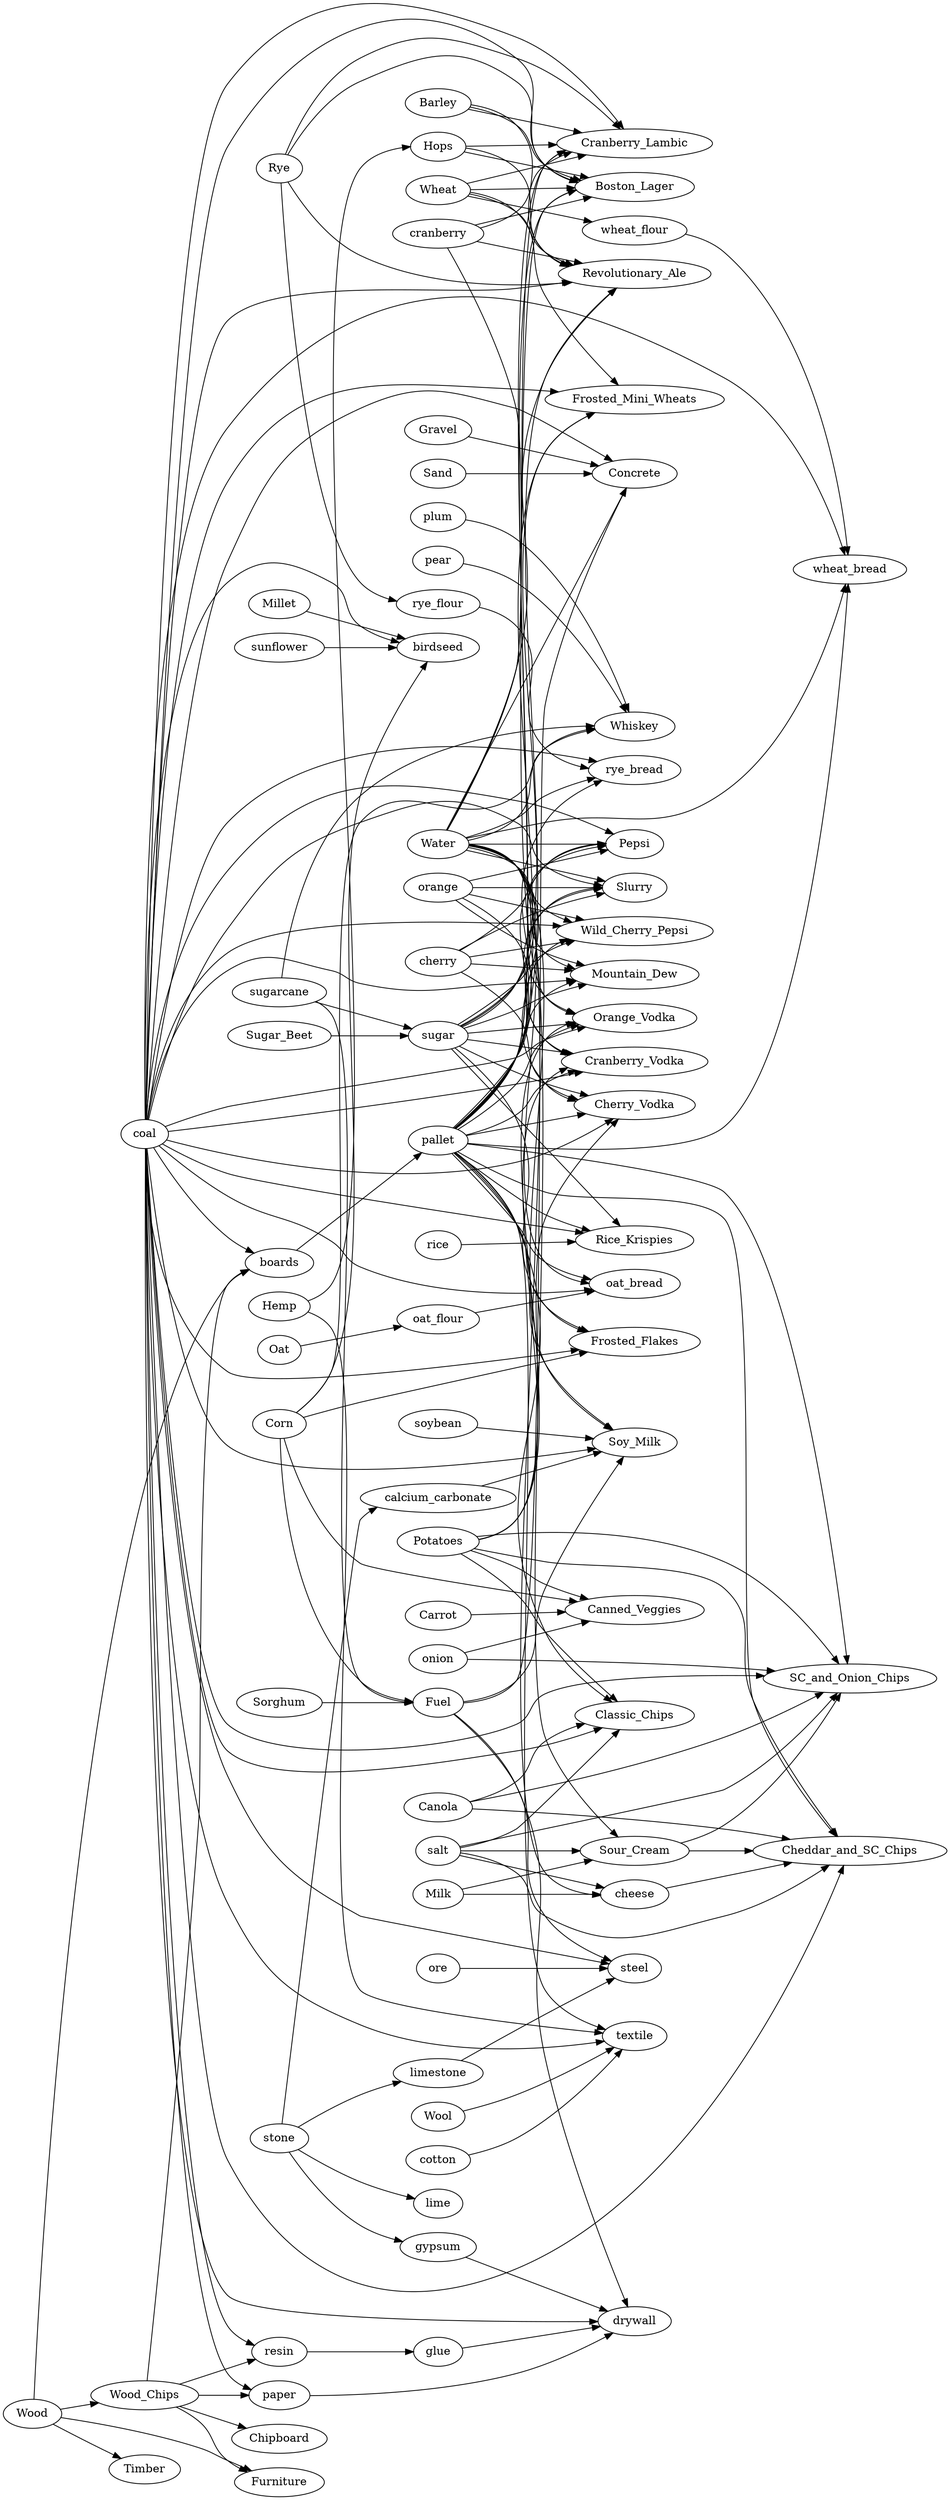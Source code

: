 digraph pv {
    rankdir=LR;

    Wood -> boards
    Wood -> Wood_Chips

    boards -> pallet

    // Blackcap Birdseed
    Millet      -> birdseed
    sunflower   -> birdseed
    Corn        -> birdseed
    coal        -> birdseed

    // Grain Mill
    Wheat   -> wheat_flour
    Rye     -> rye_flour
    Oat     -> oat_flour

    // Sugar Refinery
    Sugar_Beet  -> sugar
    sugarcane   -> sugar

    // Hops and Props
    Hemp        -> Hops

    // Pjevs Concrete
    Sand        -> Concrete
    Gravel      -> Concrete
    Water       -> Concrete
    Fuel        -> Concrete
    coal        -> Concrete

    // Heartland Bread
    coal        -> wheat_bread
    Water       -> wheat_bread
    pallet      -> wheat_bread
    wheat_flour -> wheat_bread

    coal        -> oat_bread
    Water       -> oat_bread
    pallet      -> oat_bread
    oat_flour   -> oat_bread

    coal        -> rye_bread
    Water       -> rye_bread
    pallet      -> rye_bread
    rye_flour   -> rye_bread

    // Cogent Forest Products
    Wood_Chips  -> paper
    coal        -> paper

    Wood_Chips  -> resin
    coal        -> resin

    Wood_Chips  -> boards
    coal        -> boards

    // Sam Adams
    coal        -> Boston_Lager
    Wheat       -> Boston_Lager
    Barley      -> Boston_Lager
    Hops        -> Boston_Lager
    cranberry   -> Boston_Lager
    Rye         -> Boston_Lager
    Water       -> Boston_Lager
    pallet      -> Boston_Lager

    coal        -> Revolutionary_Ale
    Wheat       -> Revolutionary_Ale
    Barley      -> Revolutionary_Ale
    Hops        -> Revolutionary_Ale
    cranberry   -> Revolutionary_Ale
    Rye         -> Revolutionary_Ale
    Water       -> Revolutionary_Ale
    pallet      -> Revolutionary_Ale

    coal        -> Cranberry_Lambic
    Wheat       -> Cranberry_Lambic
    Barley      -> Cranberry_Lambic
    Hops        -> Cranberry_Lambic
    cranberry   -> Cranberry_Lambic
    Rye         -> Cranberry_Lambic
    Water       -> Cranberry_Lambic
    pallet      -> Cranberry_Lambic

    // Kellogs
    coal        -> Frosted_Mini_Wheats
    Wheat       -> Frosted_Mini_Wheats
    sugar       -> Frosted_Mini_Wheats
    pallet      -> Frosted_Mini_Wheats

    coal        -> Frosted_Flakes
    Corn        -> Frosted_Flakes
    sugar       -> Frosted_Flakes
    pallet      -> Frosted_Flakes

    coal        -> Rice_Krispies
    rice        -> Rice_Krispies
    sugar       -> Rice_Krispies
    pallet      -> Rice_Krispies

    // Frito Lay
    coal        -> Classic_Chips
    Potatoes    -> Classic_Chips
    Canola      -> Classic_Chips
    salt        -> Classic_Chips
    pallet      -> Classic_Chips

    coal        -> Cheddar_and_SC_Chips
    Potatoes    -> Cheddar_and_SC_Chips
    Canola      -> Cheddar_and_SC_Chips
    salt        -> Cheddar_and_SC_Chips
    cheese      -> Cheddar_and_SC_Chips
    Sour_Cream  -> Cheddar_and_SC_Chips
    pallet      -> Cheddar_and_SC_Chips

    coal        -> SC_and_Onion_Chips
    Potatoes    -> SC_and_Onion_Chips
    Canola      -> SC_and_Onion_Chips
    onion       -> SC_and_Onion_Chips
    salt        -> SC_and_Onion_Chips
    Sour_Cream  -> SC_and_Onion_Chips
    pallet      -> SC_and_Onion_Chips

    // National Gypsum
    coal        -> drywall
    glue        -> drywall
    paper       -> drywall
    gypsum      -> drywall
    Fuel        -> drywall

    // Pepsi
    coal        -> Pepsi
    sugar       -> Pepsi
    cherry      -> Pepsi
    orange      -> Pepsi
    Water       -> Pepsi
    pallet      -> Pepsi

    coal        -> Wild_Cherry_Pepsi
    sugar       -> Wild_Cherry_Pepsi
    cherry      -> Wild_Cherry_Pepsi
    orange      -> Wild_Cherry_Pepsi
    Water       -> Wild_Cherry_Pepsi
    pallet      -> Wild_Cherry_Pepsi

    coal        -> Mountain_Dew
    sugar       -> Mountain_Dew
    cherry      -> Mountain_Dew
    orange      -> Mountain_Dew
    Water       -> Mountain_Dew
    pallet      -> Mountain_Dew

    coal        -> Slurry
    sugar       -> Slurry
    cherry      -> Slurry
    orange      -> Slurry
    Water       -> Slurry
    pallet      -> Slurry

    // F.M. Textile
    cotton      -> textile
    Hemp        -> textile
    coal        -> textile
    Wool        -> textile
    pallet      -> textile

    // User Glue
    resin       -> glue

    // Smirnoff
    coal        -> Cherry_Vodka
    Potatoes    -> Cherry_Vodka
    sugar       -> Cherry_Vodka
    cherry      -> Cherry_Vodka
    Water       -> Cherry_Vodka
    pallet      -> Cherry_Vodka

    coal        -> Orange_Vodka
    Potatoes    -> Orange_Vodka
    sugar       -> Orange_Vodka
    cranberry   -> Orange_Vodka
    Water       -> Orange_Vodka
    pallet      -> Orange_Vodka

    coal        -> Cranberry_Vodka
    Potatoes    -> Cranberry_Vodka
    sugar       -> Cranberry_Vodka
    orange      -> Cranberry_Vodka
    Water       -> Cranberry_Vodka
    pallet      -> Cranberry_Vodka

    // Silk Soymilk
    coal        -> Soy_Milk
    soybean     -> Soy_Milk
    calcium_carbonate -> Soy_Milk
    Water       -> Soy_Milk
    Fuel        -> Soy_Milk
    pallet      -> Soy_Milk

    // Shell Fuel
    Sorghum     -> Fuel
    sugarcane   -> Fuel
    Corn        -> Fuel

    // Borden Dairy
    Milk        -> cheese
    Water       -> cheese
    salt        -> cheese

    Milk        -> Sour_Cream
    Water       -> Sour_Cream
    salt        -> Sour_Cream

    // Stone Processing
    stone       -> lime
    stone       -> limestone
    stone       -> calcium_carbonate
    stone       -> gypsum

    // Popcorn Suttons
    Water       -> Whiskey
    pear        -> Whiskey
    plum        -> Whiskey
    sugarcane   -> Whiskey
    Corn        -> Whiskey

    // Krystal Steel
    ore         -> steel
    limestone   -> steel
    coal        -> steel
    Fuel        -> steel

    // Furniture Factory
    Wood_Chips  -> Chipboard

    Wood        -> Timber

    Wood_Chips  -> Furniture
    Wood        -> Furniture

    // Delmonte
    Potatoes    -> Canned_Veggies
    Corn        -> Canned_Veggies
    onion       -> Canned_Veggies
    Carrot      -> Canned_Veggies
}
